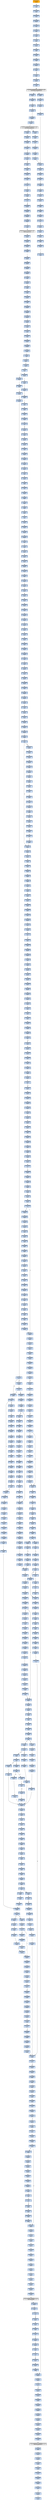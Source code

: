 strict digraph G {
	graph [bgcolor=transparent,
		name=G
	];
	node [color=lightsteelblue,
		fillcolor=lightsteelblue,
		shape=rectangle,
		style=filled
	];
	"0x00448a84"	[label="0x00448a84
pushl"];
	"0x00448a85"	[label="0x00448a85
pushl"];
	"0x00448a84" -> "0x00448a85"	[color="#000000"];
	"0x00448a3d"	[label="0x00448a3d
movl"];
	"0x00448a42"	[label="0x00448a42
jmp"];
	"0x00448a3d" -> "0x00448a42"	[color="#000000"];
	"0x004487a8"	[label="0x004487a8
movl"];
	"0x004487ad"	[label="0x004487ad
pushl"];
	"0x004487a8" -> "0x004487ad"	[color="#000000"];
	"0x00448cc3"	[label="0x00448cc3
jne"];
	"0x00448cc5"	[label="0x00448cc5
incl"];
	"0x00448cc3" -> "0x00448cc5"	[color="#000000",
		label=F];
	"0x00448ccd"	[label="0x00448ccd
movb"];
	"0x00448cc3" -> "0x00448ccd"	[color="#000000",
		label=T];
	"0x004482bb"	[label="0x004482bb
movl"];
	"0x004482be"	[label="0x004482be
addl"];
	"0x004482bb" -> "0x004482be"	[color="#000000"];
	"0x00448e97"	[label="0x00448e97
leal"];
	"0x00448e9a"	[label="0x00448e9a
jmp"];
	"0x00448e97" -> "0x00448e9a"	[color="#000000"];
	"0x00448915"	[label="0x00448915
andl"];
	"0x00448918"	[label="0x00448918
repz"];
	"0x00448915" -> "0x00448918"	[color="#000000"];
	GETMODULEHANDLEA_KERNEL32_DLL	[color=lightgrey,
		fillcolor=lightgrey,
		label="GETMODULEHANDLEA_KERNEL32_DLL
GETMODULEHANDLEA"];
	"0x00448042"	[label="0x00448042
movl"];
	GETMODULEHANDLEA_KERNEL32_DLL -> "0x00448042"	[color="#000000"];
	"0x00448287"	[label="0x00448287
testl"];
	GETMODULEHANDLEA_KERNEL32_DLL -> "0x00448287"	[color="#000000"];
	"0x00448e3c"	[label="0x00448e3c
shll"];
	"0x00448e3f"	[label="0x00448e3f
movb"];
	"0x00448e3c" -> "0x00448e3f"	[color="#000000"];
	"0x004482b1"	[label="0x004482b1
addl"];
	"0x004482b3"	[label="0x004482b3
addl"];
	"0x004482b1" -> "0x004482b3"	[color="#000000"];
	"0x00448aa2"	[label="0x00448aa2
popl"];
	"0x00448aa3"	[label="0x00448aa3
movl"];
	"0x00448aa2" -> "0x00448aa3"	[color="#000000"];
	"0x00448e5a"	[label="0x00448e5a
movl"];
	"0x00448e5c"	[label="0x00448e5c
cmpl"];
	"0x00448e5a" -> "0x00448e5c"	[color="#000000"];
	"0x004489d0"	[label="0x004489d0
shll"];
	"0x004489d3"	[label="0x004489d3
andl"];
	"0x004489d0" -> "0x004489d3"	[color="#000000"];
	"0x00448900"	[label="0x00448900
movl"];
	"0x00448904"	[label="0x00448904
shll"];
	"0x00448900" -> "0x00448904"	[color="#000000"];
	VIRTUALPROTECT_KERNEL32_DLL	[color=lightgrey,
		fillcolor=lightgrey,
		label="VIRTUALPROTECT_KERNEL32_DLL
VIRTUALPROTECT"];
	"0x004483ff"	[label="0x004483ff
popl"];
	VIRTUALPROTECT_KERNEL32_DLL -> "0x004483ff"	[color="#000000"];
	"0x00448729"	[label="0x00448729
addl"];
	"0x0044872f"	[label="0x0044872f
ret"];
	"0x00448729" -> "0x0044872f"	[color="#000000"];
	"0x0044801c"	[label="0x0044801c
subl"];
	"0x00448022"	[label="0x00448022
cmpl"];
	"0x0044801c" -> "0x00448022"	[color="#000000"];
	"0x00448862"	[label="0x00448862
jbe"];
	"0x00448864"	[label="0x00448864
xorl"];
	"0x00448862" -> "0x00448864"	[color="#000000",
		label=F];
	"0x00448ec8"	[label="0x00448ec8
cmpl"];
	"0x00448ecb"	[label="0x00448ecb
movl"];
	"0x00448ec8" -> "0x00448ecb"	[color="#000000"];
	"0x00448a44"	[label="0x00448a44
cmpl"];
	"0x00448a47"	[label="0x00448a47
jae"];
	"0x00448a44" -> "0x00448a47"	[color="#000000"];
	"0x00448b4f"	[label="0x00448b4f
movl"];
	"0x00448b55"	[label="0x00448b55
repz"];
	"0x00448b4f" -> "0x00448b55"	[color="#000000"];
	"0x004488b3"	[label="0x004488b3
movl"];
	"0x004488b7"	[label="0x004488b7
ja"];
	"0x004488b3" -> "0x004488b7"	[color="#000000"];
	"0x00448f31"	[label="0x00448f31
movl"];
	"0x00448f37"	[label="0x00448f37
movl"];
	"0x00448f31" -> "0x00448f37"	[color="#000000"];
	"0x00448807"	[label="0x00448807
movl"];
	"0x0044880a"	[label="0x0044880a
popl"];
	"0x00448807" -> "0x0044880a"	[color="#000000"];
	"0x00448996"	[label="0x00448996
movl"];
	"0x0044899c"	[label="0x0044899c
incl"];
	"0x00448996" -> "0x0044899c"	[color="#000000"];
	"0x004487b4"	[label="0x004487b4
movl"];
	"0x004487b9"	[label="0x004487b9
movl"];
	"0x004487b4" -> "0x004487b9"	[color="#000000"];
	"0x00448152"	[label="0x00448152
popl"];
	"0x00448153"	[label="0x00448153
popl"];
	"0x00448152" -> "0x00448153"	[color="#000000"];
	"0x004481c8"	[label="0x004481c8
je"];
	"0x00448243"	[label="0x00448243
movl"];
	"0x004481c8" -> "0x00448243"	[color="#000000",
		label=T];
	"0x00448af7"	[label="0x00448af7
popl"];
	"0x00448af8"	[label="0x00448af8
popl"];
	"0x00448af7" -> "0x00448af8"	[color="#000000"];
	"0x004487ce"	[label="0x004487ce
andl"];
	"0x004487d4"	[label="0x004487d4
orl"];
	"0x004487ce" -> "0x004487d4"	[color="#000000"];
	"0x00448ede"	[label="0x00448ede
subl"];
	"0x00448ee0"	[label="0x00448ee0
addl"];
	"0x00448ede" -> "0x00448ee0"	[color="#000000"];
	"0x004489ad"	[label="0x004489ad
ret"];
	"0x00448ca3"	[label="0x00448ca3
testb"];
	"0x004489ad" -> "0x00448ca3"	[color="#000000"];
	"0x00448bb4"	[label="0x00448bb4
testb"];
	"0x004489ad" -> "0x00448bb4"	[color="#000000"];
	"0x004487bb"	[label="0x004487bb
movb"];
	"0x004487b9" -> "0x004487bb"	[color="#000000"];
	"0x00448f2b"	[label="0x00448f2b
movl"];
	"0x00448f2b" -> "0x00448f31"	[color="#000000"];
	VIRTUALFREE_KERNEL32_DLL	[color=lightgrey,
		fillcolor=lightgrey,
		label="VIRTUALFREE_KERNEL32_DLL
VIRTUALFREE"];
	"0x004481a8"	[label="0x004481a8
movl"];
	VIRTUALFREE_KERNEL32_DLL -> "0x004481a8"	[color="#000000"];
	"0x00448f83"	[label="0x00448f83
movb"];
	"0x00448f85"	[label="0x00448f85
popl"];
	"0x00448f83" -> "0x00448f85"	[color="#000000"];
	"0x0044800e"	[label="0x0044800e
call"];
	"0x00448014"	[label="0x00448014
popl"];
	"0x0044800e" -> "0x00448014"	[color="#000000"];
	"0x004487eb"	[label="0x004487eb
movl"];
	"0x004487ee"	[label="0x004487ee
movl"];
	"0x004487eb" -> "0x004487ee"	[color="#000000"];
	"0x004489c9"	[label="0x004489c9
movl"];
	"0x004489cc"	[label="0x004489cc
movl"];
	"0x004489c9" -> "0x004489cc"	[color="#000000"];
	"0x0044880b"	[label="0x0044880b
popl"];
	"0x0044880a" -> "0x0044880b"	[color="#000000"];
	"0x00448983"	[label="0x00448983
movl"];
	"0x00448986"	[label="0x00448986
xorl"];
	"0x00448983" -> "0x00448986"	[color="#000000"];
	"0x00448ef7"	[label="0x00448ef7
cmpl"];
	"0x00448efa"	[label="0x00448efa
jae"];
	"0x00448ef7" -> "0x00448efa"	[color="#000000"];
	"0x00448aa8"	[label="0x00448aa8
addl"];
	"0x00448aab"	[label="0x00448aab
shll"];
	"0x00448aa8" -> "0x00448aab"	[color="#000000"];
	"0x00448b76"	[label="0x00448b76
call"];
	"0x004487a4"	[label="0x004487a4
pushl"];
	"0x00448b76" -> "0x004487a4"	[color="#000000"];
	"0x00448a62"	[label="0x00448a62
movl"];
	"0x00448a65"	[label="0x00448a65
movl"];
	"0x00448a62" -> "0x00448a65"	[color="#000000"];
	"0x00448b08"	[label="0x00448b08
movl"];
	"0x00448b0c"	[label="0x00448b0c
pushl"];
	"0x00448b08" -> "0x00448b0c"	[color="#000000"];
	"0x004487e7"	[label="0x004487e7
popl"];
	"0x004487e8"	[label="0x004487e8
movl"];
	"0x004487e7" -> "0x004487e8"	[color="#000000"];
	"0x00448f51"	[label="0x00448f51
movl"];
	"0x00448f53"	[label="0x00448f53
cmpl"];
	"0x00448f51" -> "0x00448f53"	[color="#000000"];
	"0x00448f57"	[label="0x00448f57
movl"];
	"0x00448f5b"	[label="0x00448f5b
addl"];
	"0x00448f57" -> "0x00448f5b"	[color="#000000"];
	"0x00448ba0"	[label="0x00448ba0
jb"];
	"0x00448ba2"	[label="0x00448ba2
leal"];
	"0x00448ba0" -> "0x00448ba2"	[color="#000000",
		label=F];
	"0x004482c8"	[label="0x004482c8
je"];
	"0x00448373"	[label="0x00448373
movl"];
	"0x004482c8" -> "0x00448373"	[color="#000000",
		label=T];
	"0x004487e8" -> "0x004487eb"	[color="#000000"];
	"0x00448e20"	[label="0x00448e20
testb"];
	"0x00448e22"	[label="0x00448e22
movl"];
	"0x00448e20" -> "0x00448e22"	[color="#000000"];
	"0x004489ee"	[label="0x004489ee
movl"];
	"0x004489f1"	[label="0x004489f1
movl"];
	"0x004489ee" -> "0x004489f1"	[color="#000000"];
	"0x00448a58"	[label="0x00448a58
movl"];
	"0x00448a5a"	[label="0x00448a5a
movl"];
	"0x00448a58" -> "0x00448a5a"	[color="#000000"];
	"0x004489b6"	[label="0x004489b6
movl"];
	"0x004489b8"	[label="0x004489b8
cmpl"];
	"0x004489b6" -> "0x004489b8"	[color="#000000"];
	"0x0044810e"	[label="0x0044810e
pushl"];
	"0x0044810f"	[label="0x0044810f
pushl"];
	"0x0044810e" -> "0x0044810f"	[color="#000000"];
	"0x004487ae"	[label="0x004487ae
cmpl"];
	"0x004487ad" -> "0x004487ae"	[color="#000000"];
	"0x004489b2"	[label="0x004489b2
pushl"];
	"0x004489b3"	[label="0x004489b3
movl"];
	"0x004489b2" -> "0x004489b3"	[color="#000000"];
	"0x00448d42"	[label="0x00448d42
jmp"];
	"0x00448f70"	[label="0x00448f70
cmpl"];
	"0x00448d42" -> "0x00448f70"	[color="#000000"];
	"0x004489bc"	[label="0x004489bc
jb"];
	"0x004489bc" -> "0x004489ee"	[color="#000000",
		label=T];
	"0x004489be"	[label="0x004489be
movl"];
	"0x004489bc" -> "0x004489be"	[color="#000000",
		label=F];
	"0x00448249"	[label="0x00448249
movl"];
	"0x00448243" -> "0x00448249"	[color="#000000"];
	"0x00448f4b"	[label="0x00448f4b
incl"];
	"0x00448f4c"	[label="0x00448f4c
movb"];
	"0x00448f4b" -> "0x00448f4c"	[color="#000000"];
	"0x00448f43"	[label="0x00448f43
movl"];
	"0x00448f45"	[label="0x00448f45
jae"];
	"0x00448f43" -> "0x00448f45"	[color="#000000"];
	"0x00448ed9"	[label="0x00448ed9
movl"];
	"0x00448ed9" -> "0x00448ede"	[color="#000000"];
	"0x00448110"	[label="0x00448110
pushl"];
	"0x00448111"	[label="0x00448111
pushl"];
	"0x00448110" -> "0x00448111"	[color="#000000"];
	"0x0044892b"	[label="0x0044892b
addl"];
	"0x0044892e"	[label="0x0044892e
cmpl"];
	"0x0044892b" -> "0x0044892e"	[color="#000000"];
	"0x004488cf"	[label="0x004488cf
movl"];
	"0x004488d3"	[label="0x004488d3
jl"];
	"0x004488cf" -> "0x004488d3"	[color="#000000"];
	"0x004488a5"	[label="0x004488a5
movl"];
	"0x004488a9"	[label="0x004488a9
shll"];
	"0x004488a5" -> "0x004488a9"	[color="#000000"];
	"0x004488f4"	[label="0x004488f4
movb"];
	"0x004488f6"	[label="0x004488f6
movl"];
	"0x004488f4" -> "0x004488f6"	[color="#000000"];
	"0x004481c0"	[label="0x004481c0
movl"];
	"0x004481c6"	[label="0x004481c6
subl"];
	"0x004481c0" -> "0x004481c6"	[color="#000000"];
	"0x00448ceb"	[label="0x00448ceb
addl"];
	"0x00448cf1"	[label="0x00448cf1
ret"];
	"0x00448ceb" -> "0x00448cf1"	[color="#000000"];
	"0x00448ed6"	[label="0x00448ed6
movl"];
	"0x00448ed6" -> "0x00448ed9"	[color="#000000"];
	"0x00448b06"	[label="0x00448b06
movl"];
	"0x00448b06" -> "0x00448b08"	[color="#000000"];
	"0x00448ebc"	[label="0x00448ebc
andl"];
	"0x00448ec1"	[label="0x00448ec1
addl"];
	"0x00448ebc" -> "0x00448ec1"	[color="#000000"];
	"0x00448bac"	[label="0x00448bac
pushl"];
	"0x00448bad"	[label="0x00448bad
movl"];
	"0x00448bac" -> "0x00448bad"	[color="#000000"];
	"0x004489b5"	[label="0x004489b5
pushl"];
	"0x004489b3" -> "0x004489b5"	[color="#000000"];
	"0x004487f6"	[label="0x004487f6
movl"];
	"0x004487fb"	[label="0x004487fb
subl"];
	"0x004487f6" -> "0x004487fb"	[color="#000000"];
	"0x00448eb8"	[label="0x00448eb8
movl"];
	"0x00448eb8" -> "0x00448ebc"	[color="#000000"];
	"0x0044890f"	[label="0x0044890f
movl"];
	"0x00448911"	[label="0x00448911
movl"];
	"0x0044890f" -> "0x00448911"	[color="#000000"];
	"0x00448866"	[label="0x00448866
movb"];
	"0x00448869"	[label="0x00448869
movl"];
	"0x00448866" -> "0x00448869"	[color="#000000"];
	"0x00448f80"	[label="0x00448f80
popl"];
	"0x00448f81"	[label="0x00448f81
popl"];
	"0x00448f80" -> "0x00448f81"	[color="#000000"];
	"0x0044811d"	[label="0x0044811d
xorl"];
	"0x0044811f"	[label="0x0044811f
orl"];
	"0x0044811d" -> "0x0044811f"	[color="#000000"];
	"0x004482ac"	[label="0x004482ac
jne"];
	"0x004482ac" -> "0x004482b1"	[color="#000000",
		label=T];
	"0x0044884d"	[label="0x0044884d
leal"];
	"0x00448851"	[label="0x00448851
xorl"];
	"0x0044884d" -> "0x00448851"	[color="#000000"];
	"0x00448e80"	[label="0x00448e80
subl"];
	"0x00448e82"	[label="0x00448e82
andl"];
	"0x00448e80" -> "0x00448e82"	[color="#000000"];
	"0x00448e24"	[label="0x00448e24
je"];
	"0x00448e9c"	[label="0x00448e9c
cmpl"];
	"0x00448e24" -> "0x00448e9c"	[color="#000000",
		label=T];
	"0x00448e26"	[label="0x00448e26
cmpl"];
	"0x00448e24" -> "0x00448e26"	[color="#000000",
		label=F];
	"0x00448ece"	[label="0x00448ece
movl"];
	"0x00448ed1"	[label="0x00448ed1
jae"];
	"0x00448ece" -> "0x00448ed1"	[color="#000000"];
	"0x00448f55"	[label="0x00448f55
jb"];
	"0x00448f55" -> "0x00448f57"	[color="#000000",
		label=F];
	"0x004487e0"	[label="0x004487e0
movl"];
	"0x004487e3"	[label="0x004487e3
cmpl"];
	"0x004487e0" -> "0x004487e3"	[color="#000000"];
	"0x00448a6e"	[label="0x00448a6e
popl"];
	"0x00448a6f"	[label="0x00448a6f
shrl"];
	"0x00448a6e" -> "0x00448a6f"	[color="#000000"];
	"0x00448169"	[label="0x00448169
movl"];
	"0x0044816f"	[label="0x0044816f
sarl"];
	"0x00448169" -> "0x0044816f"	[color="#000000"];
	"0x00448b71"	[label="0x00448b71
pushl"];
	"0x00448b72"	[label="0x00448b72
pushl"];
	"0x00448b71" -> "0x00448b72"	[color="#000000"];
	"0x00448831"	[label="0x00448831
ret"];
	"0x00448af1"	[label="0x00448af1
movl"];
	"0x00448831" -> "0x00448af1"	[color="#000000"];
	"0x004480f7"	[label="0x004480f7
pushl"];
	"0x004480fa"	[label="0x004480fa
pushl"];
	"0x004480f7" -> "0x004480fa"	[color="#000000"];
	"0x00448873"	[label="0x00448873
cmpl"];
	"0x00448875"	[label="0x00448875
movl"];
	"0x00448873" -> "0x00448875"	[color="#000000"];
	"0x004487b1"	[label="0x004487b1
jb"];
	"0x004487b1" -> "0x004487e8"	[color="#000000",
		label=T];
	"0x004487b3"	[label="0x004487b3
pushl"];
	"0x004487b1" -> "0x004487b3"	[color="#000000",
		label=F];
	"0x00448378"	[label="0x00448378
movl"];
	"0x0044837b"	[label="0x0044837b
addl"];
	"0x00448378" -> "0x0044837b"	[color="#000000"];
	"0x0044883b"	[label="0x0044883b
pushl"];
	"0x0044883c"	[label="0x0044883c
pushl"];
	"0x0044883b" -> "0x0044883c"	[color="#000000"];
	"0x00448907"	[label="0x00448907
movw"];
	"0x0044890a"	[label="0x0044890a
shrl"];
	"0x00448907" -> "0x0044890a"	[color="#000000"];
	"0x00448420"	[label="0x00448420
pushl"];
	"0x00448425"	[label="0x00448425
ret"];
	"0x00448420" -> "0x00448425"	[color="#000000"];
	"0x00448271"	[label="0x00448271
movl"];
	"0x00448274"	[label="0x00448274
testl"];
	"0x00448271" -> "0x00448274"	[color="#000000"];
	"0x00448d38"	[label="0x00448d38
movl"];
	"0x00448d3a"	[label="0x00448d3a
incl"];
	"0x00448d38" -> "0x00448d3a"	[color="#000000"];
	"0x00448e6d"	[label="0x00448e6d
movl"];
	"0x00448e72"	[label="0x00448e72
subl"];
	"0x00448e6d" -> "0x00448e72"	[color="#000000"];
	"0x00448a82"	[label="0x00448a82
popl"];
	"0x00448a83"	[label="0x00448a83
ret"];
	"0x00448a82" -> "0x00448a83"	[color="#000000"];
	"0x00448d3b"	[label="0x00448d3b
incl"];
	"0x00448d3a" -> "0x00448d3b"	[color="#000000"];
	"0x00448877"	[label="0x00448877
jb"];
	"0x00448879"	[label="0x00448879
movl"];
	"0x00448877" -> "0x00448879"	[color="#000000",
		label=F];
	"0x0044889a"	[label="0x0044889a
movl"];
	"0x0044889e"	[label="0x0044889e
leal"];
	"0x0044889a" -> "0x0044889e"	[color="#000000"];
	"0x00448e9a" -> "0x00448ef7"	[color="#000000"];
	"0x00448151"	[label="0x00448151
popl"];
	"0x00448151" -> "0x00448152"	[color="#000000"];
	"0x004489a6"	[label="0x004489a6
popl"];
	"0x004489a7"	[label="0x004489a7
addl"];
	"0x004489a6" -> "0x004489a7"	[color="#000000"];
	"0x00448e4c"	[label="0x00448e4c
movl"];
	"0x00448e50"	[label="0x00448e50
andl"];
	"0x00448e4c" -> "0x00448e50"	[color="#000000"];
	"0x00448813"	[label="0x00448813
movl"];
	"0x00448817"	[label="0x00448817
movl"];
	"0x00448813" -> "0x00448817"	[color="#000000"];
	"0x00448efc"	[label="0x00448efc
movl"];
	"0x00448efa" -> "0x00448efc"	[color="#000000",
		label=F];
	"0x00448f16"	[label="0x00448f16
movl"];
	"0x00448efa" -> "0x00448f16"	[color="#000000",
		label=T];
	"0x00448f0d"	[label="0x00448f0d
movl"];
	"0x00448f14"	[label="0x00448f14
jmp"];
	"0x00448f0d" -> "0x00448f14"	[color="#000000"];
	"0x0044891a"	[label="0x0044891a
movl"];
	"0x00448918" -> "0x0044891a"	[color="#000000"];
	"0x0044802f"	[label="0x0044802f
jne"];
	"0x00448035"	[label="0x00448035
leal"];
	"0x0044802f" -> "0x00448035"	[color="#000000",
		label=F];
	"0x004487e5"	[label="0x004487e5
jae"];
	"0x004487e3" -> "0x004487e5"	[color="#000000"];
	"0x00448174"	[label="0x00448174
movl"];
	"0x00448176"	[label="0x00448176
andl"];
	"0x00448174" -> "0x00448176"	[color="#000000"];
	"0x004488d5"	[label="0x004488d5
movl"];
	"0x004488d8"	[label="0x004488d8
movl"];
	"0x004488d5" -> "0x004488d8"	[color="#000000"];
	"0x00448e74"	[label="0x00448e74
addl"];
	"0x00448e72" -> "0x00448e74"	[color="#000000"];
	"0x00448d32"	[label="0x00448d32
jae"];
	"0x00448d34"	[label="0x00448d34
movl"];
	"0x00448d32" -> "0x00448d34"	[color="#000000",
		label=F];
	"0x00448181"	[label="0x00448181
pushl"];
	"0x00448183"	[label="0x00448183
pushl"];
	"0x00448181" -> "0x00448183"	[color="#000000"];
	"0x00448ee2"	[label="0x00448ee2
shrl"];
	"0x00448ee4"	[label="0x00448ee4
movl"];
	"0x00448ee2" -> "0x00448ee4"	[color="#000000"];
	"0x00448f5d"	[label="0x00448f5d
movl"];
	"0x00448f5b" -> "0x00448f5d"	[color="#000000"];
	"0x0044899d"	[label="0x0044899d
cmpl"];
	"0x0044899f"	[label="0x0044899f
jb"];
	"0x0044899d" -> "0x0044899f"	[color="#000000"];
	"0x0044824f"	[label="0x0044824f
orl"];
	"0x00448251"	[label="0x00448251
je"];
	"0x0044824f" -> "0x00448251"	[color="#000000"];
	"0x00448855"	[label="0x00448855
movl"];
	"0x0044885c"	[label="0x0044885c
cmpl"];
	"0x00448855" -> "0x0044885c"	[color="#000000"];
	"0x00448e90"	[label="0x00448e90
call"];
	"0x004489b0"	[label="0x004489b0
pushl"];
	"0x00448e90" -> "0x004489b0"	[color="#000000"];
	"0x00448a8d"	[label="0x00448a8d
leal"];
	"0x00448a93"	[label="0x00448a93
movl"];
	"0x00448a8d" -> "0x00448a93"	[color="#000000"];
	"0x00448a96"	[label="0x00448a96
call"];
	"0x00448cf2"	[label="0x00448cf2
call"];
	"0x00448a96" -> "0x00448cf2"	[color="#000000"];
	"0x004489f9"	[label="0x004489f9
subl"];
	"0x004489fb"	[label="0x004489fb
shrl"];
	"0x004489f9" -> "0x004489fb"	[color="#000000"];
	"0x0044803b"	[label="0x0044803b
pushl"];
	"0x00448035" -> "0x0044803b"	[color="#000000"];
	"0x00448ca5"	[label="0x00448ca5
jne"];
	"0x00448ca3" -> "0x00448ca5"	[color="#000000"];
	"0x004486d2"	[label="0x004486d2
leal"];
	"0x004486d6"	[label="0x004486d6
pushl"];
	"0x004486d2" -> "0x004486d6"	[color="#000000"];
	"0x0044800d"	[label="0x0044800d
ret"];
	"0x00448008"	[label="0x00448008
jmp"];
	"0x0044800d" -> "0x00448008"	[color="#000000"];
	"0x004487fd"	[label="0x004487fd
andl"];
	"0x00448802"	[label="0x00448802
shrl"];
	"0x004487fd" -> "0x00448802"	[color="#000000"];
	"0x004481ae"	[label="0x004481ae
orl"];
	"0x004481b0"	[label="0x004481b0
je"];
	"0x004481ae" -> "0x004481b0"	[color="#000000"];
	"0x00448f7a"	[label="0x00448f7a
movl"];
	"0x00448f7e"	[label="0x00448f7e
movl"];
	"0x00448f7a" -> "0x00448f7e"	[color="#000000"];
	"0x004489e4"	[label="0x004489e4
movl"];
	"0x004489e6"	[label="0x004489e6
movl"];
	"0x004489e4" -> "0x004489e6"	[color="#000000"];
	"0x00448993"	[label="0x00448993
incl"];
	"0x00448994"	[label="0x00448994
movl"];
	"0x00448993" -> "0x00448994"	[color="#000000"];
	"0x00448f41"	[label="0x00448f41
cmpl"];
	"0x00448f41" -> "0x00448f43"	[color="#000000"];
	"0x004488f0"	[label="0x004488f0
subl"];
	"0x004488f2"	[label="0x004488f2
addl"];
	"0x004488f0" -> "0x004488f2"	[color="#000000"];
	"0x00448eee"	[label="0x00448eee
andl"];
	"0x00448ef3"	[label="0x00448ef3
shrl"];
	"0x00448eee" -> "0x00448ef3"	[color="#000000"];
	"0x004489c2"	[label="0x004489c2
incl"];
	"0x004489c3"	[label="0x004489c3
movb"];
	"0x004489c2" -> "0x004489c3"	[color="#000000"];
	"0x0044810f" -> "0x00448110"	[color="#000000"];
	"0x004482c6"	[label="0x004482c6
testl"];
	"0x004482c6" -> "0x004482c8"	[color="#000000"];
	"0x00448aaf"	[label="0x00448aaf
incl"];
	"0x00448ab0"	[label="0x00448ab0
cmpl"];
	"0x00448aaf" -> "0x00448ab0"	[color="#000000"];
	"0x004488d3" -> "0x004488d5"	[color="#000000",
		label=F];
	"0x00448922"	[label="0x00448922
movl"];
	"0x004488d3" -> "0x00448922"	[color="#000000",
		label=T];
	"0x00448926"	[label="0x00448926
addl"];
	"0x00448929"	[label="0x00448929
incl"];
	"0x00448926" -> "0x00448929"	[color="#000000"];
	"0x00448892"	[label="0x00448892
movl"];
	"0x00448892" -> "0x0044889a"	[color="#000000"];
	"0x00448f39"	[label="0x00448f39
movl"];
	"0x00448f37" -> "0x00448f39"	[color="#000000"];
	"0x00448400"	[label="0x00448400
movl"];
	"0x004483ff" -> "0x00448400"	[color="#000000"];
	"0x00448922" -> "0x00448926"	[color="#000000"];
	"0x00448e7d"	[label="0x00448e7d
movl"];
	"0x00448e7d" -> "0x00448e80"	[color="#000000"];
	"0x004486ec"	[label="0x004486ec
leal"];
	"0x004486f0"	[label="0x004486f0
call"];
	"0x004486ec" -> "0x004486f0"	[color="#000000"];
	"0x00448062"	[label="0x00448062
jmp"];
	"0x0044808d"	[label="0x0044808d
movl"];
	"0x00448062" -> "0x0044808d"	[color="#000000"];
	"0x004489a4"	[label="0x004489a4
movb"];
	"0x004489a4" -> "0x004489a6"	[color="#000000"];
	"0x0044804d"	[label="0x0044804d
pushl"];
	"0x0044804e"	[label="0x0044804e
pushl"];
	"0x0044804d" -> "0x0044804e"	[color="#000000"];
	"0x004488c9"	[label="0x004488c9
cmpl"];
	"0x004488cc"	[label="0x004488cc
movl"];
	"0x004488c9" -> "0x004488cc"	[color="#000000"];
	"0x004488dc"	[label="0x004488dc
movl"];
	"0x004488e0"	[label="0x004488e0
movl"];
	"0x004488dc" -> "0x004488e0"	[color="#000000"];
	"0x00448f3e"	[label="0x00448f3e
leal"];
	"0x00448f3e" -> "0x00448f41"	[color="#000000"];
	"0x00448f05"	[label="0x00448f05
je"];
	"0x00448f05" -> "0x00448f37"	[color="#000000",
		label=T];
	"0x00448f07"	[label="0x00448f07
movl"];
	"0x00448f05" -> "0x00448f07"	[color="#000000",
		label=F];
	"0x00448f74"	[label="0x00448f74
jb"];
	"0x00448f74" -> "0x00448f7a"	[color="#000000",
		label=F];
	"0x00448b12"	[label="0x00448b12
movl"];
	"0x00448b14"	[label="0x00448b14
movl"];
	"0x00448b12" -> "0x00448b14"	[color="#000000"];
	"0x0044888c"	[label="0x0044888c
xorl"];
	"0x0044888e"	[label="0x0044888e
movl"];
	"0x0044888c" -> "0x0044888e"	[color="#000000"];
	"0x0044898b"	[label="0x0044898b
movl"];
	"0x0044898f"	[label="0x0044898f
leal"];
	"0x0044898b" -> "0x0044898f"	[color="#000000"];
	"0x004487e5" -> "0x004487e7"	[color="#000000",
		label=F];
	"0x00448e88"	[label="0x00448e88
shrl"];
	"0x00448e82" -> "0x00448e88"	[color="#000000"];
	"0x00448a5d"	[label="0x00448a5d
addl"];
	"0x00448a5f"	[label="0x00448a5f
movl"];
	"0x00448a5d" -> "0x00448a5f"	[color="#000000"];
	"0x00448f70" -> "0x00448f74"	[color="#000000"];
	"0x00448b3d"	[label="0x00448b3d
movl"];
	"0x00448b43"	[label="0x00448b43
movl"];
	"0x00448b3d" -> "0x00448b43"	[color="#000000"];
	"0x0044881d"	[label="0x0044881d
movl"];
	"0x00448817" -> "0x0044881d"	[color="#000000"];
	"0x00448e78"	[label="0x00448e78
movl"];
	"0x00448e78" -> "0x00448e7d"	[color="#000000"];
	"0x0044890d"	[label="0x0044890d
repz"];
	"0x0044890a" -> "0x0044890d"	[color="#000000"];
	"0x0044801a"	[label="0x0044801a
addl"];
	"0x0044801a" -> "0x0044801c"	[color="#000000"];
	"0x00448a07"	[label="0x00448a07
jae"];
	"0x00448a1d"	[label="0x00448a1d
cmpl"];
	"0x00448a07" -> "0x00448a1d"	[color="#000000",
		label=T];
	"0x00448a09"	[label="0x00448a09
movl"];
	"0x00448a07" -> "0x00448a09"	[color="#000000",
		label=F];
	"0x00448ce5"	[label="0x00448ce5
popl"];
	"0x00448ce6"	[label="0x00448ce6
popl"];
	"0x00448ce5" -> "0x00448ce6"	[color="#000000"];
	"0x00448b49"	[label="0x00448b49
movl"];
	"0x00448b49" -> "0x00448b4f"	[color="#000000"];
	"0x004488f8"	[label="0x004488f8
movb"];
	"0x004488fa"	[label="0x004488fa
movl"];
	"0x004488f8" -> "0x004488fa"	[color="#000000"];
	"0x004480fc"	[label="0x004480fc
call"];
	"0x004486c8"	[label="0x004486c8
movl"];
	"0x004480fc" -> "0x004486c8"	[color="#000000"];
	"0x00448a00"	[label="0x00448a00
andl"];
	"0x00448a05"	[label="0x00448a05
cmpl"];
	"0x00448a00" -> "0x00448a05"	[color="#000000"];
	"0x00448bc7"	[label="0x00448bc7
call"];
	"0x00448bc7" -> "0x004489b0"	[color="#000000"];
	"0x00448154"	[label="0x00448154
popl"];
	"0x00448153" -> "0x00448154"	[color="#000000"];
	"0x004486d7"	[label="0x004486d7
call"];
	"0x004486d7" -> "0x00448a84"	[color="#000000"];
	"0x00448e5f"	[label="0x00448e5f
movl"];
	"0x00448e62"	[label="0x00448e62
movl"];
	"0x00448e5f" -> "0x00448e62"	[color="#000000"];
	"0x00448059"	[label="0x00448059
jne"];
	"0x0044805b"	[label="0x0044805b
cmpb"];
	"0x00448059" -> "0x0044805b"	[color="#000000",
		label=F];
	"0x004488f6" -> "0x004488f8"	[color="#000000"];
	"0x004480a7"	[label="0x004480a7
cmpl"];
	"0x004480aa"	[label="0x004480aa
je"];
	"0x004480a7" -> "0x004480aa"	[color="#000000"];
	"0x0044839d"	[label="0x0044839d
pushl"];
	"0x0044839e"	[label="0x0044839e
call"];
	"0x0044839d" -> "0x0044839e"	[color="#000000"];
	"0x004488a1"	[label="0x004488a1
movl"];
	"0x004488a1" -> "0x004488a5"	[color="#000000"];
	"0x00448b59"	[label="0x00448b59
stosb"];
	"0x00448b5a"	[label="0x00448b5a
call"];
	"0x00448b59" -> "0x00448b5a"	[color="#000000"];
	"0x00448a2a"	[label="0x00448a2a
jmp"];
	"0x00448a2a" -> "0x00448a58"	[color="#000000"];
	"0x00448093"	[label="0x00448093
orl"];
	"0x0044808d" -> "0x00448093"	[color="#000000"];
	"0x00448974"	[label="0x00448974
movl"];
	"0x0044897a"	[label="0x0044897a
andl"];
	"0x00448974" -> "0x0044897a"	[color="#000000"];
	"0x00448a7e"	[label="0x00448a7e
popl"];
	"0x00448a7f"	[label="0x00448a7f
movl"];
	"0x00448a7e" -> "0x00448a7f"	[color="#000000"];
	"0x0044885e"	[label="0x0044885e
movl"];
	"0x0044885c" -> "0x0044885e"	[color="#000000"];
	"0x00448276"	[label="0x00448276
je"];
	"0x00448274" -> "0x00448276"	[color="#000000"];
	"0x00448abc"	[label="0x00448abc
pushl"];
	"0x00448abd"	[label="0x00448abd
pushl"];
	"0x00448abc" -> "0x00448abd"	[color="#000000"];
	"0x00448a7d"	[label="0x00448a7d
popl"];
	"0x00448a7d" -> "0x00448a7e"	[color="#000000"];
	"0x0044880c"	[label="0x0044880c
ret"];
	"0x0044880b" -> "0x0044880c"	[color="#000000"];
	"0x0044880f"	[label="0x0044880f
movl"];
	"0x0044880f" -> "0x00448813"	[color="#000000"];
	"0x00448f6c"	[label="0x00448f6c
testb"];
	"0x00448f6e"	[label="0x00448f6e
je"];
	"0x00448f6c" -> "0x00448f6e"	[color="#000000"];
	"0x00448ea0"	[label="0x00448ea0
jb"];
	"0x00448e9c" -> "0x00448ea0"	[color="#000000"];
	"0x00448a0f"	[label="0x00448a0f
movl"];
	"0x00448a11"	[label="0x00448a11
shrl"];
	"0x00448a0f" -> "0x00448a11"	[color="#000000"];
	"0x00448e58"	[label="0x00448e58
orl"];
	"0x00448e58" -> "0x00448e5a"	[color="#000000"];
	"0x00448aad"	[label="0x00448aad
addl"];
	"0x00448aab" -> "0x00448aad"	[color="#000000"];
	"0x00448726"	[label="0x00448726
movl"];
	"0x00448726" -> "0x00448729"	[color="#000000"];
	"0x00448ce3"	[label="0x00448ce3
repz"];
	"0x00448ce3" -> "0x00448ce5"	[color="#000000"];
	"0x004480be"	[label="0x004480be
call"];
	VIRTUALALLOC_KERNEL32_DLL	[color=lightgrey,
		fillcolor=lightgrey,
		label="VIRTUALALLOC_KERNEL32_DLL
VIRTUALALLOC"];
	"0x004480be" -> VIRTUALALLOC_KERNEL32_DLL	[color="#000000"];
	"0x00448cea"	[label="0x00448cea
popl"];
	"0x00448cea" -> "0x00448ceb"	[color="#000000"];
	"0x004480eb"	[label="0x004480eb
addl"];
	"0x004480f1"	[label="0x004480f1
pushl"];
	"0x004480eb" -> "0x004480f1"	[color="#000000"];
	"0x00448ec6"	[label="0x00448ec6
movl"];
	"0x00448ec6" -> "0x00448ec8"	[color="#000000"];
	"0x0044899c" -> "0x0044899d"	[color="#000000"];
	"0x00448ba8"	[label="0x00448ba8
leal"];
	"0x00448ba2" -> "0x00448ba8"	[color="#000000"];
	"0x00448a6a"	[label="0x00448a6a
subl"];
	"0x00448a65" -> "0x00448a6a"	[color="#000000"];
	"0x004489d9"	[label="0x004489d9
orl"];
	"0x004489d3" -> "0x004489d9"	[color="#000000"];
	"0x00448ee9"	[label="0x00448ee9
movl"];
	"0x00448ee4" -> "0x00448ee9"	[color="#000000"];
	"0x004487bd"	[label="0x004487bd
incl"];
	"0x004487bb" -> "0x004487bd"	[color="#000000"];
	"0x00448af9"	[label="0x00448af9
addl"];
	"0x00448afe"	[label="0x00448afe
popl"];
	"0x00448af9" -> "0x00448afe"	[color="#000000"];
	"0x00448ab3"	[label="0x00448ab3
jb"];
	"0x00448ab0" -> "0x00448ab3"	[color="#000000"];
	"0x00448bc3"	[label="0x00448bc3
xorl"];
	"0x00448bc5"	[label="0x00448bc5
movl"];
	"0x00448bc3" -> "0x00448bc5"	[color="#000000"];
	"0x00448823"	[label="0x00448823
leal"];
	"0x0044881d" -> "0x00448823"	[color="#000000"];
	"0x00448a95"	[label="0x00448a95
pushl"];
	"0x00448a93" -> "0x00448a95"	[color="#000000"];
	"0x00448cf8"	[label="0x00448cf8
popl"];
	"0x00448cf2" -> "0x00448cf8"	[color="#000000"];
	"0x00448b30"	[label="0x00448b30
xorl"];
	"0x00448b32"	[label="0x00448b32
movl"];
	"0x00448b30" -> "0x00448b32"	[color="#000000"];
	"0x004482aa"	[label="0x004482aa
testl"];
	"0x004482aa" -> "0x004482ac"	[color="#000000"];
	"0x004487be"	[label="0x004487be
movb"];
	"0x004487bd" -> "0x004487be"	[color="#000000"];
	"0x00448834"	[label="0x00448834
subl"];
	"0x0044883a"	[label="0x0044883a
pushl"];
	"0x00448834" -> "0x0044883a"	[color="#000000"];
	"0x00448f4e"	[label="0x00448f4e
movb"];
	"0x00448f4c" -> "0x00448f4e"	[color="#000000"];
	"0x00448f82"	[label="0x00448f82
popl"];
	"0x00448f82" -> "0x00448f83"	[color="#000000"];
	"0x00448015"	[label="0x00448015
movl"];
	"0x00448015" -> "0x0044801a"	[color="#000000"];
	"0x00448e42"	[label="0x00448e42
movb"];
	"0x00448e46"	[label="0x00448e46
movl"];
	"0x00448e42" -> "0x00448e46"	[color="#000000"];
	"0x00448103"	[label="0x00448103
cmpb"];
	"0x00448106"	[label="0x00448106
jne"];
	"0x00448103" -> "0x00448106"	[color="#000000"];
	"0x004489de"	[label="0x004489de
addl"];
	"0x004489e1"	[label="0x004489e1
movl"];
	"0x004489de" -> "0x004489e1"	[color="#000000"];
	"0x004489b5" -> "0x004489b6"	[color="#000000"];
	"0x004487c4"	[label="0x004487c4
movl"];
	"0x004487c7"	[label="0x004487c7
movl"];
	"0x004487c4" -> "0x004487c7"	[color="#000000"];
	"0x00448ba8" -> "0x00448bac"	[color="#000000"];
	"0x0044892a"	[label="0x0044892a
decl"];
	"0x0044892a" -> "0x0044892b"	[color="#000000"];
	"0x004488ab"	[label="0x004488ab
addl"];
	"0x004488ad"	[label="0x004488ad
cmpl"];
	"0x004488ab" -> "0x004488ad"	[color="#000000"];
	"0x00448cff"	[label="0x00448cff
ret"];
	"0x00448e18"	[label="0x00448e18
movb"];
	"0x00448cff" -> "0x00448e18"	[color="#000000"];
	"0x00448a9b"	[label="0x00448a9b
movb"];
	"0x00448cff" -> "0x00448a9b"	[color="#000000"];
	"0x00448b0f"	[label="0x00448b0f
leal"];
	"0x00448b0f" -> "0x00448b12"	[color="#000000"];
	"0x004482a2"	[label="0x004482a2
movl"];
	"0x004482a8"	[label="0x004482a8
movl"];
	"0x004482a2" -> "0x004482a8"	[color="#000000"];
	"0x00448b9c"	[label="0x00448b9c
incl"];
	"0x00448b9d"	[label="0x00448b9d
cmpl"];
	"0x00448b9c" -> "0x00448b9d"	[color="#000000"];
	"0x00448b1b"	[label="0x00448b1b
movl"];
	"0x00448b14" -> "0x00448b1b"	[color="#000000"];
	"0x004489e9"	[label="0x004489e9
cmpl"];
	"0x004489e6" -> "0x004489e9"	[color="#000000"];
	"0x004482b9"	[label="0x004482b9
movl"];
	"0x004482b9" -> "0x004482bb"	[color="#000000"];
	"0x004489fd"	[label="0x004489fd
movl"];
	"0x004489fd" -> "0x00448a00"	[color="#000000"];
	"0x004489b1"	[label="0x004489b1
pushl"];
	"0x004489b1" -> "0x004489b2"	[color="#000000"];
	"0x00448871"	[label="0x00448871
incl"];
	"0x00448872"	[label="0x00448872
incl"];
	"0x00448871" -> "0x00448872"	[color="#000000"];
	"0x00448048"	[label="0x00448048
movl"];
	"0x00448042" -> "0x00448048"	[color="#000000"];
	"0x00448ed3"	[label="0x00448ed3
movl"];
	"0x00448ed1" -> "0x00448ed3"	[color="#000000",
		label=F];
	"0x00448718"	[label="0x00448718
testb"];
	"0x0044871a"	[label="0x0044871a
jne"];
	"0x00448718" -> "0x0044871a"	[color="#000000"];
	"0x00448ac2"	[label="0x00448ac2
call"];
	"0x00448abd" -> "0x00448ac2"	[color="#000000"];
	"0x00448189"	[label="0x00448189
call"];
	"0x00448189" -> VIRTUALFREE_KERNEL32_DLL	[color="#000000"];
	"0x00448ac2" -> "0x0044880f"	[color="#000000"];
	"0x00448058"	[label="0x00448058
scasb"];
	"0x00448058" -> "0x00448059"	[color="#000000"];
	"0x00448d3e"	[label="0x00448d3e
movl"];
	"0x00448d3e" -> "0x00448d42"	[color="#000000"];
	"0x0044817b"	[label="0x0044817b
popl"];
	"0x0044817c"	[label="0x0044817c
pushl"];
	"0x0044817b" -> "0x0044817c"	[color="#000000"];
	"0x00448a6c"	[label="0x00448a6c
subl"];
	"0x00448a6c" -> "0x00448a6e"	[color="#000000"];
	"0x00448161"	[label="0x00448161
movl"];
	"0x00448163"	[label="0x00448163
addl"];
	"0x00448161" -> "0x00448163"	[color="#000000"];
	"0x00448e8a"	[label="0x00448e8a
leal"];
	"0x00448e88" -> "0x00448e8a"	[color="#000000"];
	"0x00448988"	[label="0x00448988
movb"];
	"0x00448986" -> "0x00448988"	[color="#000000"];
	"0x00448a89"	[label="0x00448a89
xorl"];
	"0x00448a8b"	[label="0x00448a8b
xorl"];
	"0x00448a89" -> "0x00448a8b"	[color="#000000"];
	"0x004480b0"	[label="0x004480b0
pushl"];
	"0x004480aa" -> "0x004480b0"	[color="#000000",
		label=F];
	"0x00448e67"	[label="0x00448e67
movl"];
	"0x00448e6a"	[label="0x00448e6a
movl"];
	"0x00448e67" -> "0x00448e6a"	[color="#000000"];
	"0x004480bc"	[label="0x004480bc
pushl"];
	"0x004480bc" -> "0x004480be"	[color="#000000"];
	"0x00448872" -> "0x00448873"	[color="#000000"];
	"0x004482f1"	[label="0x004482f1
jne"];
	"0x00448365"	[label="0x00448365
movl"];
	"0x004482f1" -> "0x00448365"	[color="#000000",
		label=T];
	"0x004488fe"	[label="0x004488fe
movl"];
	"0x004488fa" -> "0x004488fe"	[color="#000000"];
	"0x00448988" -> "0x0044898b"	[color="#000000"];
	"0x0044886d"	[label="0x0044886d
leal"];
	"0x0044886d" -> "0x00448871"	[color="#000000"];
	"0x00448911" -> "0x00448915"	[color="#000000"];
	"0x00448ea0" -> "0x00448ed3"	[color="#000000",
		label=T];
	"0x00448ea2"	[label="0x00448ea2
movl"];
	"0x00448ea0" -> "0x00448ea2"	[color="#000000",
		label=F];
	"0x00448960"	[label="0x00448960
xorl"];
	"0x00448962"	[label="0x00448962
testl"];
	"0x00448960" -> "0x00448962"	[color="#000000"];
	"0x00448e2b"	[label="0x00448e2b
movl"];
	"0x00448e2e"	[label="0x00448e2e
leal"];
	"0x00448e2b" -> "0x00448e2e"	[color="#000000"];
	"0x00448f03"	[label="0x00448f03
testl"];
	"0x00448f03" -> "0x00448f05"	[color="#000000"];
	"0x00448112"	[label="0x00448112
movl"];
	"0x00448114"	[label="0x00448114
subl"];
	"0x00448112" -> "0x00448114"	[color="#000000"];
	"0x00448392"	[label="0x00448392
addl"];
	"0x00448394"	[label="0x00448394
pushl"];
	"0x00448392" -> "0x00448394"	[color="#000000"];
	"0x004489b8" -> "0x004489bc"	[color="#000000"];
	"0x00448e8a" -> "0x00448e90"	[color="#000000"];
	"0x00448d3c"	[label="0x00448d3c
movl"];
	"0x00448d3b" -> "0x00448d3c"	[color="#000000"];
	"0x0044883a" -> "0x0044883b"	[color="#000000"];
	"0x00448869" -> "0x0044886d"	[color="#000000"];
	"0x0044840d"	[label="0x0044840d
orl"];
	"0x0044840f"	[label="0x0044840f
movl"];
	"0x0044840d" -> "0x0044840f"	[color="#000000"];
	"0x00448f81" -> "0x00448f82"	[color="#000000"];
	"0x00448172"	[label="0x00448172
repz"];
	"0x0044816f" -> "0x00448172"	[color="#000000"];
	"0x004488a9" -> "0x004488ab"	[color="#000000"];
	"0x00448a19"	[label="0x00448a19
movl"];
	"0x00448a1b"	[label="0x00448a1b
jmp"];
	"0x00448a19" -> "0x00448a1b"	[color="#000000"];
	"0x00448885"	[label="0x00448885
movl"];
	"0x00448888"	[label="0x00448888
movl"];
	"0x00448885" -> "0x00448888"	[color="#000000"];
	"0x004489a7" -> "0x004489ad"	[color="#000000"];
	"0x0044887e"	[label="0x0044887e
movl"];
	"0x00448879" -> "0x0044887e"	[color="#000000"];
	"0x00448101"	[label="0x00448101
movb"];
	"0x0044872f" -> "0x00448101"	[color="#000000"];
	"0x004486eb"	[label="0x004486eb
pushl"];
	"0x004486eb" -> "0x004486ec"	[color="#000000"];
	"0x004489ec"	[label="0x004489ec
jae"];
	"0x004489ec" -> "0x004489ee"	[color="#000000",
		label=F];
	"0x00448b6d"	[label="0x00448b6d
pushl"];
	"0x00448b6e"	[label="0x00448b6e
leal"];
	"0x00448b6d" -> "0x00448b6e"	[color="#000000"];
	"0x00448397"	[label="0x00448397
pushl"];
	"0x00448398"	[label="0x00448398
pushl"];
	"0x00448397" -> "0x00448398"	[color="#000000"];
	"0x004487a7"	[label="0x004487a7
pushl"];
	"0x004487a7" -> "0x004487a8"	[color="#000000"];
	"0x00448eb2"	[label="0x00448eb2
movl"];
	"0x00448eb5"	[label="0x00448eb5
movl"];
	"0x00448eb2" -> "0x00448eb5"	[color="#000000"];
	"0x00448b69"	[label="0x00448b69
pushl"];
	"0x00448b6a"	[label="0x00448b6a
movl"];
	"0x00448b69" -> "0x00448b6a"	[color="#000000"];
	"0x00448a22"	[label="0x00448a22
cmpl"];
	"0x00448a25"	[label="0x00448a25
sbbl"];
	"0x00448a22" -> "0x00448a25"	[color="#000000"];
	"0x00448bb6"	[label="0x00448bb6
jne"];
	"0x00448bb4" -> "0x00448bb6"	[color="#000000"];
	"0x004489db"	[label="0x004489db
movl"];
	"0x004489db" -> "0x004489de"	[color="#000000"];
	"0x004480e8"	[label="0x004480e8
pushl"];
	"0x004480e9"	[label="0x004480e9
movl"];
	"0x004480e8" -> "0x004480e9"	[color="#000000"];
	"0x004482f0"	[label="0x004482f0
popl"];
	"0x004482f0" -> "0x004482f1"	[color="#000000"];
	"0x004486e3"	[label="0x004486e3
movl"];
	"0x004486ea"	[label="0x004486ea
pushl"];
	"0x004486e3" -> "0x004486ea"	[color="#000000"];
	"0x00448cde"	[label="0x00448cde
movl"];
	"0x00448cde" -> "0x00448ce3"	[color="#000000"];
	"0x00448949"	[label="0x00448949
je"];
	"0x0044895a"	[label="0x0044895a
movl"];
	"0x00448949" -> "0x0044895a"	[color="#000000",
		label=T];
	"0x00448f07" -> "0x00448f0d"	[color="#000000"];
	"0x004481c6" -> "0x004481c8"	[color="#000000"];
	"0x004487f4"	[label="0x004487f4
shrl"];
	"0x004487f4" -> "0x004487f6"	[color="#000000"];
	"0x00448b6e" -> "0x00448b71"	[color="#000000"];
	"0x00448804"	[label="0x00448804
addl"];
	"0x00448806"	[label="0x00448806
popl"];
	"0x00448804" -> "0x00448806"	[color="#000000"];
	"0x00448d2d"	[label="0x00448d2d
cmpl"];
	"0x00448d2d" -> "0x00448d32"	[color="#000000"];
	"0x00448001"	[color=lightgrey,
		fillcolor=orange,
		label="0x00448001
pusha"];
	"0x00448002"	[label="0x00448002
call"];
	"0x00448001" -> "0x00448002"	[color="#000000"];
	"0x004489e9" -> "0x004489ec"	[color="#000000"];
	"0x00448cda"	[label="0x00448cda
leal"];
	"0x00448cda" -> "0x00448cde"	[color="#000000"];
	"0x004489a2"	[label="0x004489a2
popl"];
	"0x004489a3"	[label="0x004489a3
popl"];
	"0x004489a2" -> "0x004489a3"	[color="#000000"];
	"0x004487de"	[label="0x004487de
movl"];
	"0x004487de" -> "0x004487e0"	[color="#000000"];
	"0x00448a5a" -> "0x00448a5d"	[color="#000000"];
	"0x00448f61"	[label="0x00448f61
movl"];
	"0x00448f5d" -> "0x00448f61"	[color="#000000"];
	"0x004486d6" -> "0x004486d7"	[color="#000000"];
	"0x00448d3c" -> "0x00448d3e"	[color="#000000"];
	"0x0044800a"	[label="0x0044800a
popl"];
	"0x0044800b"	[label="0x0044800b
incl"];
	"0x0044800a" -> "0x0044800b"	[color="#000000"];
	"0x00448e22" -> "0x00448e24"	[color="#000000"];
	"0x00448882"	[label="0x00448882
movl"];
	"0x0044887e" -> "0x00448882"	[color="#000000"];
	"0x004486cc"	[label="0x004486cc
subl"];
	"0x004486cc" -> "0x004486d2"	[color="#000000"];
	"0x0044871a" -> "0x00448726"	[color="#000000",
		label=T];
	"0x00448970"	[label="0x00448970
testb"];
	"0x00448972"	[label="0x00448972
je"];
	"0x00448970" -> "0x00448972"	[color="#000000"];
	"0x004488bd"	[label="0x004488bd
movl"];
	"0x004488b7" -> "0x004488bd"	[color="#000000",
		label=F];
	"0x00448cc6"	[label="0x00448cc6
cmpl"];
	"0x00448cc9"	[label="0x00448cc9
jb"];
	"0x00448cc6" -> "0x00448cc9"	[color="#000000"];
	"0x004489f4"	[label="0x004489f4
movl"];
	"0x004489f4" -> "0x004489f9"	[color="#000000"];
	"0x0044817c" -> "0x00448181"	[color="#000000"];
	"0x00448f63"	[label="0x00448f63
jmp"];
	"0x00448f61" -> "0x00448f63"	[color="#000000"];
	"0x00448ec4"	[label="0x00448ec4
orl"];
	"0x00448ec4" -> "0x00448ec6"	[color="#000000"];
	"0x00448943"	[label="0x00448943
cmpl"];
	"0x00448943" -> "0x00448949"	[color="#000000"];
	"0x00448ccb"	[label="0x00448ccb
jmp"];
	"0x00448cc9" -> "0x00448ccb"	[color="#000000",
		label=F];
	"0x00448bb6" -> "0x00448bc3"	[color="#000000",
		label=T];
	"0x00448a20"	[label="0x00448a20
jae"];
	"0x00448a20" -> "0x00448a22"	[color="#000000",
		label=F];
	"0x00448a2c"	[label="0x00448a2c
cmpl"];
	"0x00448a20" -> "0x00448a2c"	[color="#000000",
		label=T];
	"0x00448efc" -> "0x00448f03"	[color="#000000"];
	"0x00448b6c"	[label="0x00448b6c
pushl"];
	"0x00448b6a" -> "0x00448b6c"	[color="#000000"];
	"0x00448e29"	[label="0x00448e29
jb"];
	"0x00448e26" -> "0x00448e29"	[color="#000000"];
	"0x00448ed3" -> "0x00448ed6"	[color="#000000"];
	"0x00448cbb"	[label="0x00448cbb
cmpb"];
	"0x00448cbb" -> "0x00448cc3"	[color="#000000"];
	"0x004487a5"	[label="0x004487a5
movl"];
	"0x004487a5" -> "0x004487a7"	[color="#000000"];
	"0x00448ec1" -> "0x00448ec4"	[color="#000000"];
	"0x004487a4" -> "0x004487a5"	[color="#000000"];
	"0x00448aad" -> "0x00448aaf"	[color="#000000"];
	"0x0044804f"	[label="0x0044804f
call"];
	"0x0044804e" -> "0x0044804f"	[color="#000000"];
	"0x00448029"	[label="0x00448029
movl"];
	"0x00448022" -> "0x00448029"	[color="#000000"];
	"0x00448853"	[label="0x00448853
repz"];
	"0x00448853" -> "0x00448855"	[color="#000000"];
	"0x00448b74"	[label="0x00448b74
movl"];
	"0x00448b74" -> "0x00448b76"	[color="#000000"];
	"0x004489c0"	[label="0x004489c0
movb"];
	"0x004489be" -> "0x004489c0"	[color="#000000"];
	"0x00448e5c" -> "0x00448e5f"	[color="#000000"];
	"0x00448ee0" -> "0x00448ee2"	[color="#000000"];
	"0x00448964"	[label="0x00448964
jbe"];
	"0x00448966"	[label="0x00448966
movl"];
	"0x00448964" -> "0x00448966"	[color="#000000",
		label=F];
	"0x004480b2"	[label="0x004480b2
pushl"];
	"0x004480b0" -> "0x004480b2"	[color="#000000"];
	"0x00448f1c"	[label="0x00448f1c
movl"];
	"0x00448f22"	[label="0x00448f22
leal"];
	"0x00448f1c" -> "0x00448f22"	[color="#000000"];
	"0x00448a1d" -> "0x00448a20"	[color="#000000"];
	"0x00448b0d"	[label="0x00448b0d
movl"];
	"0x00448b0c" -> "0x00448b0d"	[color="#000000"];
	"0x00448a83" -> "0x00448d2d"	[color="#000000"];
	"0x00448e95"	[label="0x00448e95
addl"];
	"0x00448a83" -> "0x00448e95"	[color="#000000"];
	"0x00448baf"	[label="0x00448baf
call"];
	"0x00448baf" -> "0x00448834"	[color="#000000"];
	"0x00448b1e"	[label="0x00448b1e
movl"];
	"0x00448b1b" -> "0x00448b1e"	[color="#000000"];
	"0x0044897f"	[label="0x0044897f
movl"];
	"0x0044897f" -> "0x00448983"	[color="#000000"];
	"0x00448cc5" -> "0x00448cc6"	[color="#000000"];
	"0x00448a71"	[label="0x00448a71
movl"];
	"0x00448a75"	[label="0x00448a75
addl"];
	"0x00448a71" -> "0x00448a75"	[color="#000000"];
	"0x00448a14"	[label="0x00448a14
xorl"];
	"0x00448a16"	[label="0x00448a16
movb"];
	"0x00448a14" -> "0x00448a16"	[color="#000000"];
	"0x00448b02"	[label="0x00448b02
movl"];
	"0x004486f0" -> "0x00448b02"	[color="#000000"];
	"0x00448264"	[label="0x00448264
movl"];
	"0x00448269"	[label="0x00448269
movl"];
	"0x00448264" -> "0x00448269"	[color="#000000"];
	"0x00448155"	[label="0x00448155
jmp"];
	"0x00448154" -> "0x00448155"	[color="#000000"];
	"0x004482c0"	[label="0x004482c0
addl"];
	"0x004482be" -> "0x004482c0"	[color="#000000"];
	"0x00448e1f"	[label="0x00448e1f
popl"];
	"0x00448e18" -> "0x00448e1f"	[color="#000000"];
	"0x0044805d"	[label="0x0044805d
jne"];
	"0x0044805b" -> "0x0044805d"	[color="#000000"];
	"0x00448a11" -> "0x00448a14"	[color="#000000"];
	"0x004488f2" -> "0x004488f4"	[color="#000000"];
	"0x00448f49"	[label="0x00448f49
subl"];
	"0x00448f49" -> "0x00448f4b"	[color="#000000"];
	"0x004488c1"	[label="0x004488c1
movl"];
	"0x004488bd" -> "0x004488c1"	[color="#000000"];
	"0x00448b02" -> "0x00448b06"	[color="#000000"];
	"0x00448375"	[label="0x00448375
movl"];
	"0x00448373" -> "0x00448375"	[color="#000000"];
	"0x00448ea8"	[label="0x00448ea8
shll"];
	"0x00448eab"	[label="0x00448eab
movb"];
	"0x00448ea8" -> "0x00448eab"	[color="#000000"];
	"0x00448939"	[label="0x00448939
movl"];
	"0x0044893d"	[label="0x0044893d
jge"];
	"0x00448939" -> "0x0044893d"	[color="#000000"];
	"0x00448ea5"	[label="0x00448ea5
movl"];
	"0x00448ea5" -> "0x00448ea8"	[color="#000000"];
	"0x00448289"	[label="0x00448289
jne"];
	"0x00448292"	[label="0x00448292
movl"];
	"0x00448289" -> "0x00448292"	[color="#000000",
		label=T];
	"0x00448cb2"	[label="0x00448cb2
movb"];
	"0x00448ca5" -> "0x00448cb2"	[color="#000000",
		label=T];
	"0x004481ba"	[label="0x004481ba
movl"];
	"0x004481ba" -> "0x004481c0"	[color="#000000"];
	"0x004487c2"	[label="0x004487c2
movl"];
	"0x004487be" -> "0x004487c2"	[color="#000000"];
	"0x00448cd4"	[label="0x00448cd4
movl"];
	"0x00448ccd" -> "0x00448cd4"	[color="#000000"];
	"0x004488cc" -> "0x004488cf"	[color="#000000"];
	"0x00448395"	[label="0x00448395
pushl"];
	"0x00448396"	[label="0x00448396
pushl"];
	"0x00448395" -> "0x00448396"	[color="#000000"];
	"0x00448095"	[label="0x00448095
je"];
	"0x00448093" -> "0x00448095"	[color="#000000"];
	"0x004489e1" -> "0x004489e4"	[color="#000000"];
	"0x004480fb"	[label="0x004480fb
pushl"];
	"0x004480fa" -> "0x004480fb"	[color="#000000"];
	"0x004488ad" -> "0x004488b3"	[color="#000000"];
	"0x004480f1" -> "0x004480f7"	[color="#000000"];
	"0x00448101" -> "0x00448103"	[color="#000000"];
	"0x00448931"	[label="0x00448931
movl"];
	"0x0044892e" -> "0x00448931"	[color="#000000"];
	"0x00448e31"	[label="0x00448e31
cmpl"];
	"0x00448e2e" -> "0x00448e31"	[color="#000000"];
	"0x00448367"	[label="0x00448367
addl"];
	"0x0044836e"	[label="0x0044836e
jmp"];
	"0x00448367" -> "0x0044836e"	[color="#000000"];
	"0x00448b9d" -> "0x00448ba0"	[color="#000000"];
	"0x0044891e"	[label="0x0044891e
movl"];
	"0x0044891a" -> "0x0044891e"	[color="#000000"];
	"0x00448405"	[label="0x00448405
pushl"];
	"0x00448406"	[label="0x00448406
addl"];
	"0x00448405" -> "0x00448406"	[color="#000000"];
	"0x00448a77"	[label="0x00448a77
movl"];
	"0x00448a75" -> "0x00448a77"	[color="#000000"];
	"0x004481a8" -> "0x004481ae"	[color="#000000"];
	"0x0044883d"	[label="0x0044883d
movl"];
	"0x0044883f"	[label="0x0044883f
pushl"];
	"0x0044883d" -> "0x0044883f"	[color="#000000"];
	"0x004489b0" -> "0x004489b1"	[color="#000000"];
	"0x00448994" -> "0x00448996"	[color="#000000"];
	"0x004482b3" -> "0x004482b9"	[color="#000000"];
	"0x00448f86"	[label="0x00448f86
addl"];
	"0x00448f89"	[label="0x00448f89
ret"];
	"0x00448f86" -> "0x00448f89"	[color="#000000"];
	"0x00448389"	[label="0x00448389
movl"];
	"0x00448276" -> "0x00448389"	[color="#000000",
		label=T];
	"0x00448f85" -> "0x00448f86"	[color="#000000"];
	"0x00448eec"	[label="0x00448eec
subl"];
	"0x00448eec" -> "0x00448eee"	[color="#000000"];
	"0x0044838f"	[label="0x0044838f
movl"];
	"0x0044838f" -> "0x00448392"	[color="#000000"];
	"0x00448111" -> "0x00448112"	[color="#000000"];
	"0x00448935"	[label="0x00448935
movl"];
	"0x00448931" -> "0x00448935"	[color="#000000"];
	"0x004487d6"	[label="0x004487d6
movl"];
	"0x004487d9"	[label="0x004487d9
addl"];
	"0x004487d6" -> "0x004487d9"	[color="#000000"];
	"0x00448aff"	[label="0x00448aff
ret"];
	"0x004486dc"	[label="0x004486dc
movl"];
	"0x00448aff" -> "0x004486dc"	[color="#000000"];
	"0x00448251" -> "0x00448264"	[color="#000000",
		label=T];
	"0x00448b98"	[label="0x00448b98
movb"];
	"0x00448b98" -> "0x00448b9c"	[color="#000000"];
	"0x004482a8" -> "0x004482aa"	[color="#000000"];
	"0x00448b24"	[label="0x00448b24
movl"];
	"0x00448b1e" -> "0x00448b24"	[color="#000000"];
	"0x00448a6f" -> "0x00448a71"	[color="#000000"];
	"0x00448bad" -> "0x00448baf"	[color="#000000"];
	"0x00448a16" -> "0x00448a19"	[color="#000000"];
	"0x0044805f"	[label="0x0044805f
leal"];
	"0x0044805d" -> "0x0044805f"	[color="#000000",
		label=F];
	"0x00448875" -> "0x00448877"	[color="#000000"];
	"0x00448e39"	[label="0x00448e39
movl"];
	"0x00448e39" -> "0x00448e3c"	[color="#000000"];
	"0x0044893d" -> "0x00448943"	[color="#000000",
		label=F];
	"0x00448f25"	[label="0x00448f25
movl"];
	"0x00448f22" -> "0x00448f25"	[color="#000000"];
	"0x00448375" -> "0x00448378"	[color="#000000"];
	"0x00448a05" -> "0x00448a07"	[color="#000000"];
	"0x00448163" -> "0x00448169"	[color="#000000"];
	"0x0044804a"	[label="0x0044804a
leal"];
	"0x00448048" -> "0x0044804a"	[color="#000000"];
	"0x00448389" -> "0x0044838f"	[color="#000000"];
	"0x00448108"	[label="0x00448108
incb"];
	"0x00448108" -> "0x0044810e"	[color="#000000"];
	"0x00448e55"	[label="0x00448e55
addl"];
	"0x00448e55" -> "0x00448e58"	[color="#000000"];
	"0x004487db"	[label="0x004487db
movl"];
	"0x004487db" -> "0x004487de"	[color="#000000"];
	"0x00448ccb" -> "0x00448cd4"	[color="#000000"];
	"0x00448cf9"	[label="0x00448cf9
subl"];
	"0x00448cf9" -> "0x00448cff"	[color="#000000"];
	"0x004480fb" -> "0x004480fc"	[color="#000000"];
	"0x00448008" -> "0x0044800e"	[color="#000000"];
	"0x00448415"	[label="0x00448415
popa"];
	"0x00448416"	[label="0x00448416
jne"];
	"0x00448415" -> "0x00448416"	[color="#000000"];
	"0x00448e76"	[label="0x00448e76
shrl"];
	"0x00448e74" -> "0x00448e76"	[color="#000000"];
	"0x00448b57"	[label="0x00448b57
movl"];
	"0x00448b55" -> "0x00448b57"	[color="#000000"];
	"0x004489d9" -> "0x004489db"	[color="#000000"];
	"0x004487cb"	[label="0x004487cb
shll"];
	"0x004487c7" -> "0x004487cb"	[color="#000000"];
	"0x00448f14" -> "0x00448f31"	[color="#000000"];
	"0x00448cf1" -> "0x00448f6c"	[color="#000000"];
	"0x004489a1"	[label="0x004489a1
popl"];
	"0x0044899f" -> "0x004489a1"	[color="#000000",
		label=F];
	"0x00448845"	[label="0x00448845
movl"];
	"0x0044884b"	[label="0x0044884b
xorl"];
	"0x00448845" -> "0x0044884b"	[color="#000000"];
	"0x004480e2"	[label="0x004480e2
movl"];
	"0x004480e2" -> "0x004480e8"	[color="#000000"];
	"0x00448f16" -> "0x00448f1c"	[color="#000000"];
	"0x00448002" -> "0x0044800a"	[color="#000000"];
	"0x0044898f" -> "0x00448993"	[color="#000000"];
	"0x004486c8" -> "0x004486cc"	[color="#000000"];
	"0x00448a36"	[label="0x00448a36
jmp"];
	"0x00448a36" -> "0x00448a58"	[color="#000000"];
	"0x004482c0" -> "0x004482c6"	[color="#000000"];
	"0x00448826"	[label="0x00448826
movl"];
	"0x0044882c"	[label="0x0044882c
addl"];
	"0x00448826" -> "0x0044882c"	[color="#000000"];
	"0x00448ea2" -> "0x00448ea5"	[color="#000000"];
	"0x004488e6"	[label="0x004488e6
shrl"];
	"0x004488e0" -> "0x004488e6"	[color="#000000"];
	"0x0044803c"	[label="0x0044803c
call"];
	"0x0044803c" -> GETMODULEHANDLEA_KERNEL32_DLL	[color="#000000"];
	"0x004487f2"	[label="0x004487f2
subl"];
	"0x004487ee" -> "0x004487f2"	[color="#000000"];
	"0x00448416" -> "0x00448420"	[color="#000000",
		label=T];
	"0x004489c0" -> "0x004489c2"	[color="#000000"];
	"0x00448a3b"	[label="0x00448a3b
jae"];
	"0x00448a3b" -> "0x00448a3d"	[color="#000000",
		label=F];
	"0x00448a3b" -> "0x00448a44"	[color="#000000",
		label=T];
	"0x0044884b" -> "0x0044884d"	[color="#000000"];
	"0x00448e34"	[label="0x00448e34
jb"];
	"0x00448e31" -> "0x00448e34"	[color="#000000"];
	"0x0044885e" -> "0x00448862"	[color="#000000"];
	"0x004489c7"	[label="0x004489c7
movl"];
	"0x004489c7" -> "0x004489c9"	[color="#000000"];
	"0x00448f89" -> "0x00448718"	[color="#000000"];
	"0x00448384"	[label="0x00448384
jmp"];
	"0x00448384" -> "0x00448271"	[color="#000000"];
	"0x0044805f" -> "0x00448062"	[color="#000000"];
	"0x0044837e"	[label="0x0044837e
movl"];
	"0x0044837e" -> "0x00448384"	[color="#000000"];
	"0x00448e34" -> "0x00448e67"	[color="#000000",
		label=T];
	"0x00448e36"	[label="0x00448e36
movl"];
	"0x00448e34" -> "0x00448e36"	[color="#000000",
		label=F];
	"0x00448806" -> "0x00448807"	[color="#000000"];
	"0x00448ab5"	[label="0x00448ab5
movl"];
	"0x00448ab3" -> "0x00448ab5"	[color="#000000",
		label=F];
	"0x0044840c"	[label="0x0044840c
popl"];
	"0x00448406" -> "0x0044840c"	[color="#000000"];
	"0x0044839a"	[label="0x0044839a
pushl"];
	"0x00448398" -> "0x0044839a"	[color="#000000"];
	"0x00448864" -> "0x00448866"	[color="#000000"];
	"0x00448ce8"	[label="0x00448ce8
movb"];
	"0x00448ce8" -> "0x00448cea"	[color="#000000"];
	"0x00448e41"	[label="0x00448e41
incl"];
	"0x00448e41" -> "0x00448e42"	[color="#000000"];
	"0x004486dc" -> "0x004486e3"	[color="#000000"];
	"0x00448e29" -> "0x00448e9c"	[color="#000000",
		label=T];
	"0x00448e29" -> "0x00448e2b"	[color="#000000",
		label=F];
	"0x0044837b" -> "0x0044837e"	[color="#000000"];
	"0x004488c7"	[label="0x004488c7
addl"];
	"0x004488c7" -> "0x004488c9"	[color="#000000"];
	"0x0044826f"	[label="0x0044826f
addl"];
	"0x00448269" -> "0x0044826f"	[color="#000000"];
	"0x00448e1f" -> "0x00448e20"	[color="#000000"];
	"0x00448b72" -> "0x00448b74"	[color="#000000"];
	"0x00448365" -> "0x00448367"	[color="#000000"];
	"0x004488e9"	[label="0x004488e9
movl"];
	"0x004488eb"	[label="0x004488eb
andl"];
	"0x004488e9" -> "0x004488eb"	[color="#000000"];
	"0x00448eae"	[label="0x00448eae
movb"];
	"0x00448eae" -> "0x00448eb2"	[color="#000000"];
	"0x0044891e" -> "0x00448922"	[color="#000000"];
	"0x004480a1"	[label="0x004480a1
leal"];
	"0x00448095" -> "0x004480a1"	[color="#000000",
		label=T];
	"0x00448cb9"	[label="0x00448cb9
xorl"];
	"0x00448cb9" -> "0x00448cbb"	[color="#000000"];
	"0x00448888" -> "0x0044888c"	[color="#000000"];
	"0x00448106" -> "0x00448108"	[color="#000000",
		label=F];
	"0x00448106" -> "0x00448155"	[color="#000000",
		label=T];
	"0x00448a86"	[label="0x00448a86
pushl"];
	"0x00448a85" -> "0x00448a86"	[color="#000000"];
	"0x00448e6a" -> "0x00448e6d"	[color="#000000"];
	"0x00448ead"	[label="0x00448ead
incl"];
	"0x00448eab" -> "0x00448ead"	[color="#000000"];
	"0x00448117"	[label="0x00448117
movl"];
	"0x00448114" -> "0x00448117"	[color="#000000"];
	"0x0044889e" -> "0x004488a1"	[color="#000000"];
	"0x00448a1b" -> "0x00448a58"	[color="#000000"];
	"0x004489a3" -> "0x004489a4"	[color="#000000"];
	"0x00448056"	[label="0x00448056
movb"];
	"0x00448056" -> "0x00448058"	[color="#000000"];
	"0x00448af1" -> "0x00448af7"	[color="#000000"];
	"0x00448ef5"	[label="0x00448ef5
addl"];
	"0x00448ef3" -> "0x00448ef5"	[color="#000000"];
	"0x00448ead" -> "0x00448eae"	[color="#000000"];
	"0x0044826f" -> "0x00448271"	[color="#000000"];
	"0x00448029" -> "0x0044802f"	[color="#000000"];
	"0x00448394" -> "0x00448395"	[color="#000000"];
	"0x00448ab9"	[label="0x00448ab9
leal"];
	"0x00448ab5" -> "0x00448ab9"	[color="#000000"];
	"0x00448a9b" -> "0x00448aa2"	[color="#000000"];
	"0x00448d36"	[label="0x00448d36
movb"];
	"0x00448d36" -> "0x00448d38"	[color="#000000"];
	"0x00448823" -> "0x00448826"	[color="#000000"];
	"0x00448a87"	[label="0x00448a87
movl"];
	"0x00448a87" -> "0x00448a89"	[color="#000000"];
	"0x00448a95" -> "0x00448a96"	[color="#000000"];
	"0x00448cd4" -> "0x00448cda"	[color="#000000"];
	"0x00448a27"	[label="0x00448a27
addl"];
	"0x00448a27" -> "0x00448a2a"	[color="#000000"];
	"0x00448cb2" -> "0x00448cb9"	[color="#000000"];
	"0x00448aa3" -> "0x00448aa8"	[color="#000000"];
	"0x004487fb" -> "0x004487fd"	[color="#000000"];
	"0x00448e49"	[label="0x00448e49
movl"];
	"0x00448e46" -> "0x00448e49"	[color="#000000"];
	"0x00448b6c" -> "0x00448b6d"	[color="#000000"];
	"0x00448ce7"	[label="0x00448ce7
popl"];
	"0x00448ce7" -> "0x00448ce8"	[color="#000000"];
	"0x00448e3f" -> "0x00448e41"	[color="#000000"];
	"0x00448f47"	[label="0x00448f47
movl"];
	"0x00448f45" -> "0x00448f47"	[color="#000000",
		label=F];
	"0x00448851" -> "0x00448853"	[color="#000000"];
	"0x00448840"	[label="0x00448840
movl"];
	"0x0044883f" -> "0x00448840"	[color="#000000"];
	"0x00448a86" -> "0x00448a87"	[color="#000000"];
	"0x004489f1" -> "0x004489f4"	[color="#000000"];
	"0x00448802" -> "0x00448804"	[color="#000000"];
	"0x00448f3d"	[label="0x00448f3d
incl"];
	"0x00448f3d" -> "0x00448f3e"	[color="#000000"];
	"0x00448ecb" -> "0x00448ece"	[color="#000000"];
	"0x00448bc5" -> "0x00448bc7"	[color="#000000"];
	"0x004487ae" -> "0x004487b1"	[color="#000000"];
	"0x00448400" -> "0x00448405"	[color="#000000"];
	"0x00448b63"	[label="0x00448b63
subl"];
	"0x00448b63" -> "0x00448b69"	[color="#000000"];
	"0x00448904" -> "0x00448907"	[color="#000000"];
	"0x00448b37"	[label="0x00448b37
movl"];
	"0x00448b32" -> "0x00448b37"	[color="#000000"];
	"0x0044815f"	[label="0x0044815f
movl"];
	"0x00448155" -> "0x0044815f"	[color="#000000"];
	"0x00448935" -> "0x00448939"	[color="#000000"];
	"0x004482ee"	[label="0x004482ee
testl"];
	"0x004482ee" -> "0x004482f0"	[color="#000000"];
	"0x00448ce6" -> "0x00448ce7"	[color="#000000"];
	"0x00448121"	[label="0x00448121
je"];
	"0x00448121" -> "0x00448151"	[color="#000000",
		label=T];
	"0x00448e49" -> "0x00448e4c"	[color="#000000"];
	"0x004487f2" -> "0x004487f4"	[color="#000000"];
	"0x00448f6e" -> "0x00448f70"	[color="#000000",
		label=F];
	"0x00448f25" -> "0x00448f2b"	[color="#000000"];
	"0x00448e95" -> "0x00448e97"	[color="#000000"];
	"0x00448afe" -> "0x00448aff"	[color="#000000"];
	"0x004480b7"	[label="0x004480b7
pushl"];
	"0x004480b7" -> "0x004480bc"	[color="#000000"];
	"0x0044800c"	[label="0x0044800c
pushl"];
	"0x0044800c" -> "0x0044800d"	[color="#000000"];
	"0x00448014" -> "0x00448015"	[color="#000000"];
	"0x00448b0d" -> "0x00448b0f"	[color="#000000"];
	"0x004480e9" -> "0x004480eb"	[color="#000000"];
	"0x0044836e" -> "0x004482a2"	[color="#000000"];
	"0x00448b2a"	[label="0x00448b2a
movl"];
	"0x00448b2a" -> "0x00448b30"	[color="#000000"];
	"0x00448a8b" -> "0x00448a8d"	[color="#000000"];
	"0x0044800b" -> "0x0044800c"	[color="#000000"];
	"0x00448287" -> "0x00448289"	[color="#000000"];
	"0x00448179"	[label="0x00448179
repz"];
	"0x00448179" -> "0x0044817b"	[color="#000000"];
	"0x0044883c" -> "0x0044883d"	[color="#000000"];
	"0x004489a1" -> "0x004489a2"	[color="#000000"];
	"0x004488fe" -> "0x00448900"	[color="#000000"];
	"0x00448a38"	[label="0x00448a38
cmpl"];
	"0x00448a38" -> "0x00448a3b"	[color="#000000"];
	"0x004488d8" -> "0x004488dc"	[color="#000000"];
	"0x00448b43" -> "0x00448b49"	[color="#000000"];
	"0x00448a25" -> "0x00448a27"	[color="#000000"];
	"0x00448a42" -> "0x00448a58"	[color="#000000"];
	"0x00448b24" -> "0x00448b2a"	[color="#000000"];
	GETPROCADDRESS_KERNEL32_DLL	[color=lightgrey,
		fillcolor=lightgrey,
		label="GETPROCADDRESS_KERNEL32_DLL
GETPROCADDRESS"];
	"0x0044804f" -> GETPROCADDRESS_KERNEL32_DLL	[color="#000000"];
	"0x00448972" -> "0x00448996"	[color="#000000",
		label=T];
	"0x00448972" -> "0x00448974"	[color="#000000",
		label=F];
	"0x0044890d" -> "0x0044890f"	[color="#000000"];
	"0x004480b2" -> "0x004480b7"	[color="#000000"];
	"0x00448a09" -> "0x00448a0f"	[color="#000000"];
	"0x004487b3" -> "0x004487b4"	[color="#000000"];
	"0x004488eb" -> "0x004488f0"	[color="#000000"];
	"0x00448e76" -> "0x00448e78"	[color="#000000"];
	"0x004486ea" -> "0x004486eb"	[color="#000000"];
	"0x00448929" -> "0x0044892a"	[color="#000000"];
	"0x0044840c" -> "0x0044840d"	[color="#000000"];
	"0x00448298"	[label="0x00448298
movl"];
	"0x00448292" -> "0x00448298"	[color="#000000"];
	"0x00448af8" -> "0x00448af9"	[color="#000000"];
	"0x004480a1" -> "0x004480a7"	[color="#000000"];
	"0x00448f7e" -> "0x00448f80"	[color="#000000"];
	"0x00448a6a" -> "0x00448a6c"	[color="#000000"];
	"0x00448ee9" -> "0x00448eec"	[color="#000000"];
	"0x00448a2f"	[label="0x00448a2f
jae"];
	"0x00448a2f" -> "0x00448a38"	[color="#000000",
		label=T];
	"0x00448a31"	[label="0x00448a31
movl"];
	"0x00448a2f" -> "0x00448a31"	[color="#000000",
		label=F];
	"0x0044803b" -> "0x0044803c"	[color="#000000"];
	"0x00448e65"	[label="0x00448e65
jae"];
	"0x00448e62" -> "0x00448e65"	[color="#000000"];
	"0x0044811f" -> "0x00448121"	[color="#000000"];
	"0x00448f39" -> "0x00448f3d"	[color="#000000"];
	"0x00448055"	[label="0x00448055
stosl"];
	"0x00448055" -> "0x00448056"	[color="#000000"];
	"0x004487cb" -> "0x004487ce"	[color="#000000"];
	"0x0044839e" -> VIRTUALPROTECT_KERNEL32_DLL	[color="#000000"];
	"0x004487c2" -> "0x004487c4"	[color="#000000"];
	"0x00448a77" -> "0x00448a7d"	[color="#000000"];
	"0x00448840" -> "0x00448845"	[color="#000000"];
	"0x004488c4"	[label="0x004488c4
movl"];
	"0x004488c4" -> "0x004488c7"	[color="#000000"];
	"0x0044839a" -> "0x0044839d"	[color="#000000"];
	GETPROCADDRESS_KERNEL32_DLL -> "0x004482ee"	[color="#000000"];
	GETPROCADDRESS_KERNEL32_DLL -> "0x00448055"	[color="#000000"];
	"0x00448a7f" -> "0x00448a82"	[color="#000000"];
	"0x00448298" -> "0x004482a2"	[color="#000000"];
	"0x00448e36" -> "0x00448e39"	[color="#000000"];
	"0x00448117" -> "0x0044811d"	[color="#000000"];
	VIRTUALALLOC_KERNEL32_DLL -> "0x004480e2"	[color="#000000"];
	"0x00448eb5" -> "0x00448eb8"	[color="#000000"];
	"0x004489c3" -> "0x004489c7"	[color="#000000"];
	"0x00448f4e" -> "0x00448f51"	[color="#000000"];
	"0x0044880c" -> "0x00448b98"	[color="#000000"];
	"0x00448a2c" -> "0x00448a2f"	[color="#000000"];
	"0x00448a49"	[label="0x00448a49
movl"];
	"0x00448a47" -> "0x00448a49"	[color="#000000",
		label=F];
	"0x00448d34" -> "0x00448d36"	[color="#000000"];
	"0x0044882c" -> "0x00448831"	[color="#000000"];
	"0x004488c1" -> "0x004488c4"	[color="#000000"];
	"0x004487d4" -> "0x004487d6"	[color="#000000"];
	"0x0044840f" -> "0x00448415"	[color="#000000"];
	"0x0044897a" -> "0x0044897f"	[color="#000000"];
	"0x00448a31" -> "0x00448a36"	[color="#000000"];
	"0x00448f53" -> "0x00448f55"	[color="#000000"];
	"0x00448b57" -> "0x00448b59"	[color="#000000"];
	"0x004489fb" -> "0x004489fd"	[color="#000000"];
	"0x00448a5f" -> "0x00448a62"	[color="#000000"];
	"0x00448176" -> "0x00448179"	[color="#000000"];
	"0x004487d9" -> "0x004487db"	[color="#000000"];
	"0x004489cc" -> "0x004489d0"	[color="#000000"];
	"0x00448cf8" -> "0x00448cf9"	[color="#000000"];
	"0x0044804a" -> "0x0044804d"	[color="#000000"];
	"0x00448962" -> "0x00448964"	[color="#000000"];
	"0x00448249" -> "0x0044824f"	[color="#000000"];
	"0x0044895a" -> "0x00448960"	[color="#000000"];
	"0x00448b5a" -> "0x00448b63"	[color="#000000"];
	"0x00448a4e"	[label="0x00448a4e
jmp"];
	"0x00448a49" -> "0x00448a4e"	[color="#000000"];
	"0x00448f63" -> "0x00448f70"	[color="#000000"];
	"0x00448b37" -> "0x00448b3d"	[color="#000000"];
	"0x00448882" -> "0x00448885"	[color="#000000"];
	"0x00448f47" -> "0x00448f49"	[color="#000000"];
	"0x00448e50" -> "0x00448e55"	[color="#000000"];
	"0x0044888e" -> "0x00448892"	[color="#000000"];
	"0x0044896d"	[label="0x0044896d
movb"];
	"0x0044896d" -> "0x00448970"	[color="#000000"];
	"0x00448a4e" -> "0x00448a58"	[color="#000000"];
	"0x00448e65" -> "0x00448e67"	[color="#000000",
		label=F];
	"0x00448966" -> "0x0044896d"	[color="#000000"];
	"0x00448183" -> "0x00448189"	[color="#000000"];
	"0x00448396" -> "0x00448397"	[color="#000000"];
	"0x00448ef5" -> "0x00448ef7"	[color="#000000"];
	"0x0044815f" -> "0x00448161"	[color="#000000"];
	"0x00448ab9" -> "0x00448abc"	[color="#000000"];
	"0x00448172" -> "0x00448174"	[color="#000000"];
	"0x004488e6" -> "0x004488e9"	[color="#000000"];
	"0x004481b0" -> "0x004481ba"	[color="#000000",
		label=T];
}
